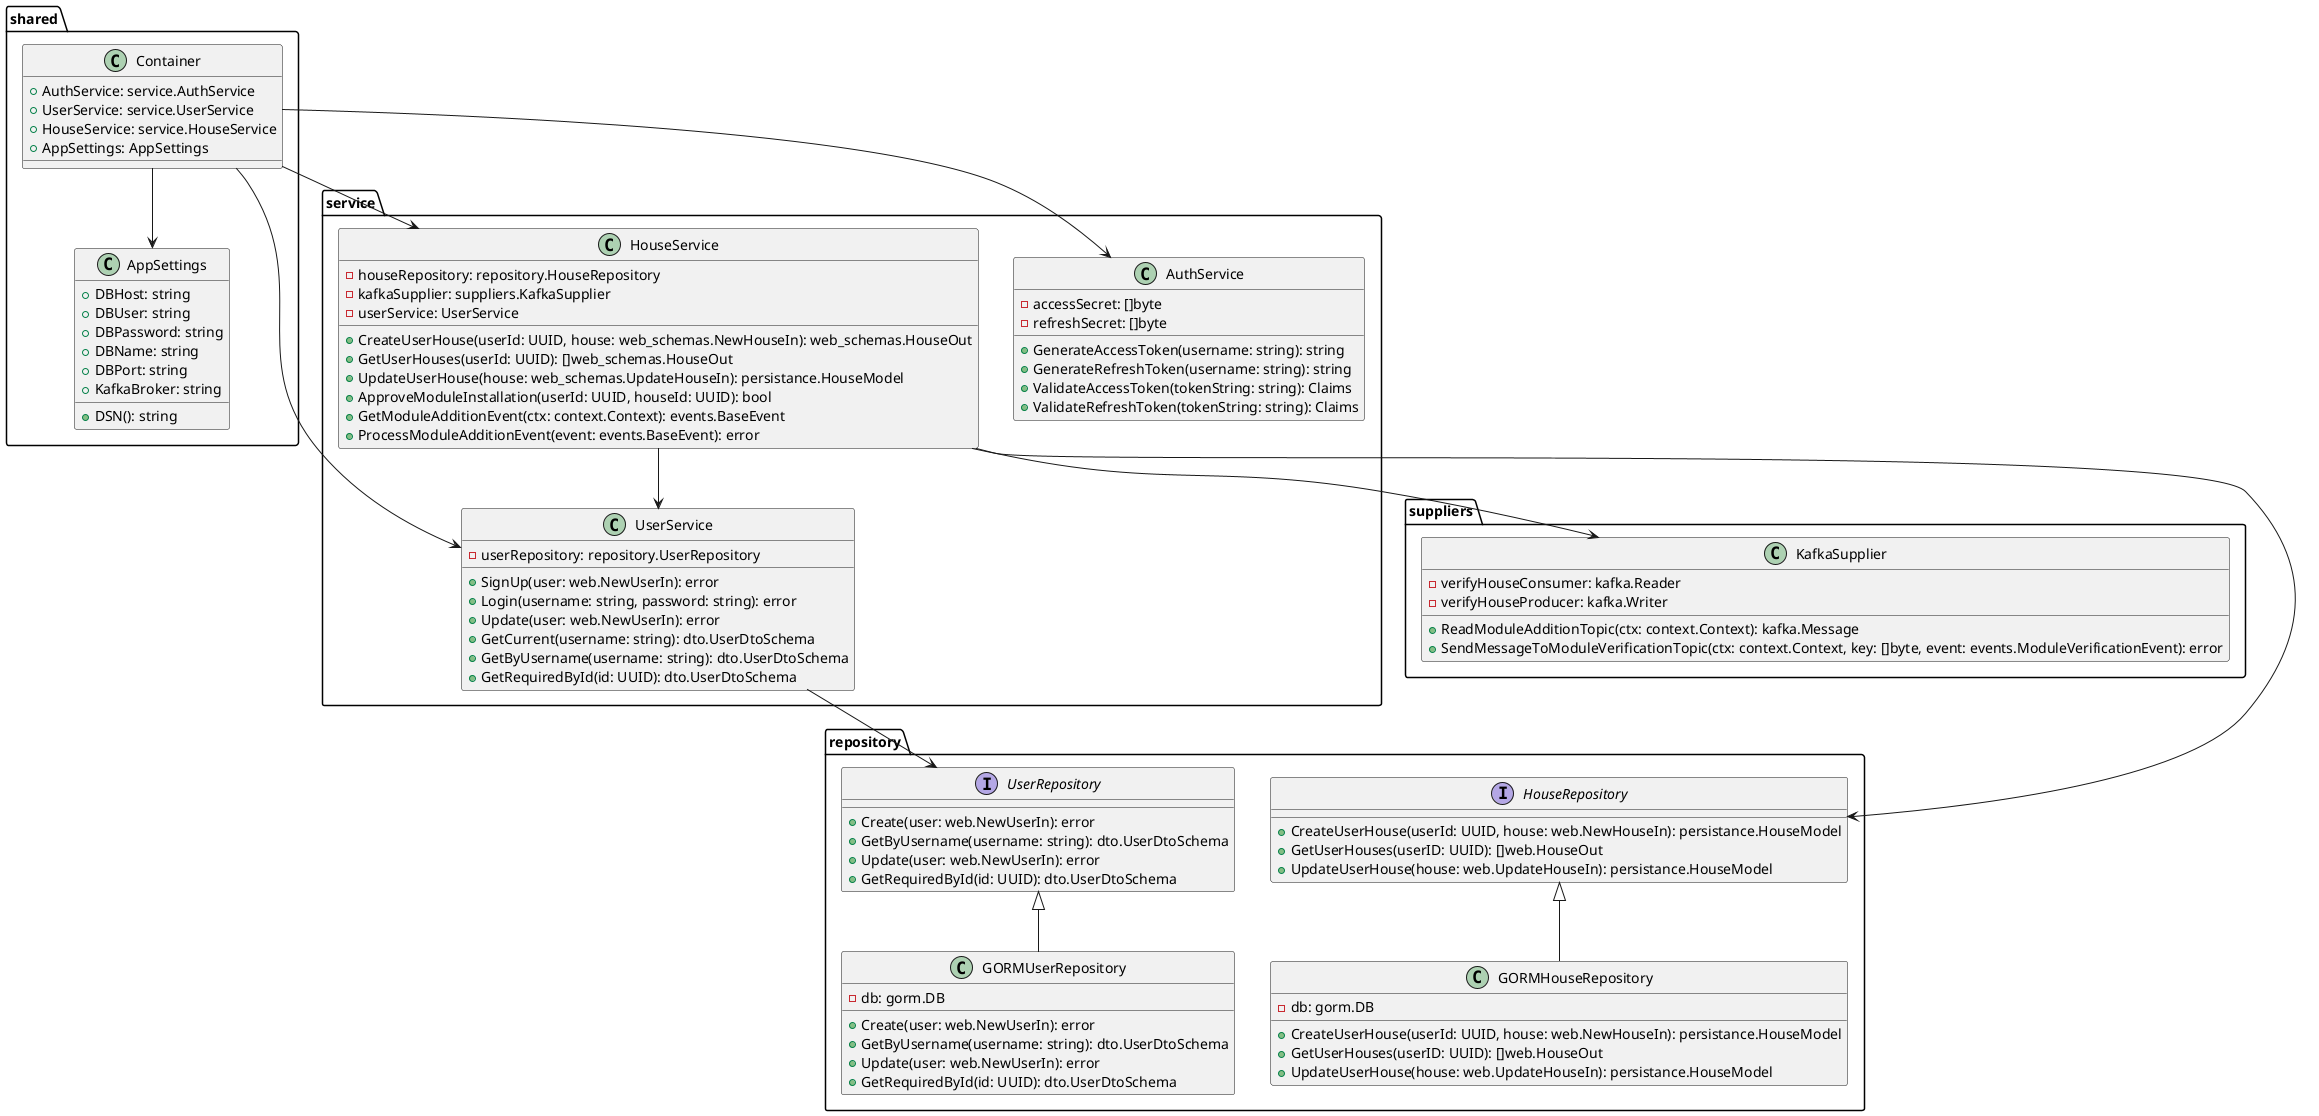 @startuml

package "suppliers" {
    class KafkaSupplier {
        - verifyHouseConsumer: kafka.Reader
        - verifyHouseProducer: kafka.Writer
        + ReadModuleAdditionTopic(ctx: context.Context): kafka.Message
        + SendMessageToModuleVerificationTopic(ctx: context.Context, key: []byte, event: events.ModuleVerificationEvent): error
    }
}

package "shared" {
    class Container {
        + AuthService: service.AuthService
        + UserService: service.UserService
        + HouseService: service.HouseService
        + AppSettings: AppSettings
    }
}

package "service" {
    class AuthService {
        - accessSecret: []byte
        - refreshSecret: []byte
        + GenerateAccessToken(username: string): string
        + GenerateRefreshToken(username: string): string
        + ValidateAccessToken(tokenString: string): Claims
        + ValidateRefreshToken(tokenString: string): Claims
    }

    class HouseService {
        - houseRepository: repository.HouseRepository
        - kafkaSupplier: suppliers.KafkaSupplier
        - userService: UserService
        + CreateUserHouse(userId: UUID, house: web_schemas.NewHouseIn): web_schemas.HouseOut
        + GetUserHouses(userId: UUID): []web_schemas.HouseOut
        + UpdateUserHouse(house: web_schemas.UpdateHouseIn): persistance.HouseModel
        + ApproveModuleInstallation(userId: UUID, houseId: UUID): bool
        + GetModuleAdditionEvent(ctx: context.Context): events.BaseEvent
        + ProcessModuleAdditionEvent(event: events.BaseEvent): error
    }

    class UserService {
        - userRepository: repository.UserRepository
        + SignUp(user: web.NewUserIn): error
        + Login(username: string, password: string): error
        + Update(user: web.NewUserIn): error
        + GetCurrent(username: string): dto.UserDtoSchema
        + GetByUsername(username: string): dto.UserDtoSchema
        + GetRequiredById(id: UUID): dto.UserDtoSchema
    }
}

package "repository" {
    interface HouseRepository {
        + CreateUserHouse(userId: UUID, house: web.NewHouseIn): persistance.HouseModel
        + GetUserHouses(userID: UUID): []web.HouseOut
        + UpdateUserHouse(house: web.UpdateHouseIn): persistance.HouseModel
    }

    class GORMHouseRepository {
        - db: gorm.DB
        + CreateUserHouse(userId: UUID, house: web.NewHouseIn): persistance.HouseModel
        + GetUserHouses(userID: UUID): []web.HouseOut
        + UpdateUserHouse(house: web.UpdateHouseIn): persistance.HouseModel
    }

    HouseRepository <|-- GORMHouseRepository

    interface UserRepository {
        + Create(user: web.NewUserIn): error
        + GetByUsername(username: string): dto.UserDtoSchema
        + Update(user: web.NewUserIn): error
        + GetRequiredById(id: UUID): dto.UserDtoSchema
    }

    class GORMUserRepository {
        - db: gorm.DB
        + Create(user: web.NewUserIn): error
        + GetByUsername(username: string): dto.UserDtoSchema
        + Update(user: web.NewUserIn): error
        + GetRequiredById(id: UUID): dto.UserDtoSchema
    }

    UserRepository <|-- GORMUserRepository
}

package "shared" {
    class AppSettings {
        + DBHost: string
        + DBUser: string
        + DBPassword: string
        + DBName: string
        + DBPort: string
        + KafkaBroker: string
        + DSN(): string
    }
}

Container --> AuthService
Container --> UserService
Container --> HouseService
Container --> AppSettings

HouseService --> HouseRepository
HouseService --> suppliers.KafkaSupplier
HouseService --> UserService

UserService --> UserRepository

@enduml
